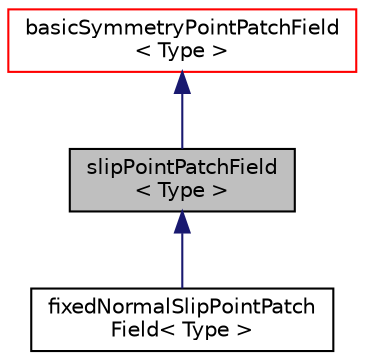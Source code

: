 digraph "slipPointPatchField&lt; Type &gt;"
{
  bgcolor="transparent";
  edge [fontname="Helvetica",fontsize="10",labelfontname="Helvetica",labelfontsize="10"];
  node [fontname="Helvetica",fontsize="10",shape=record];
  Node1 [label="slipPointPatchField\l\< Type \>",height=0.2,width=0.4,color="black", fillcolor="grey75", style="filled", fontcolor="black"];
  Node2 -> Node1 [dir="back",color="midnightblue",fontsize="10",style="solid",fontname="Helvetica"];
  Node2 [label="basicSymmetryPointPatchField\l\< Type \>",height=0.2,width=0.4,color="red",URL="$a00120.html",tooltip="A Symmetry boundary condition for pointField. "];
  Node1 -> Node3 [dir="back",color="midnightblue",fontsize="10",style="solid",fontname="Helvetica"];
  Node3 [label="fixedNormalSlipPointPatch\lField\< Type \>",height=0.2,width=0.4,color="black",URL="$a00839.html",tooltip="slip with user-specified normal "];
}
